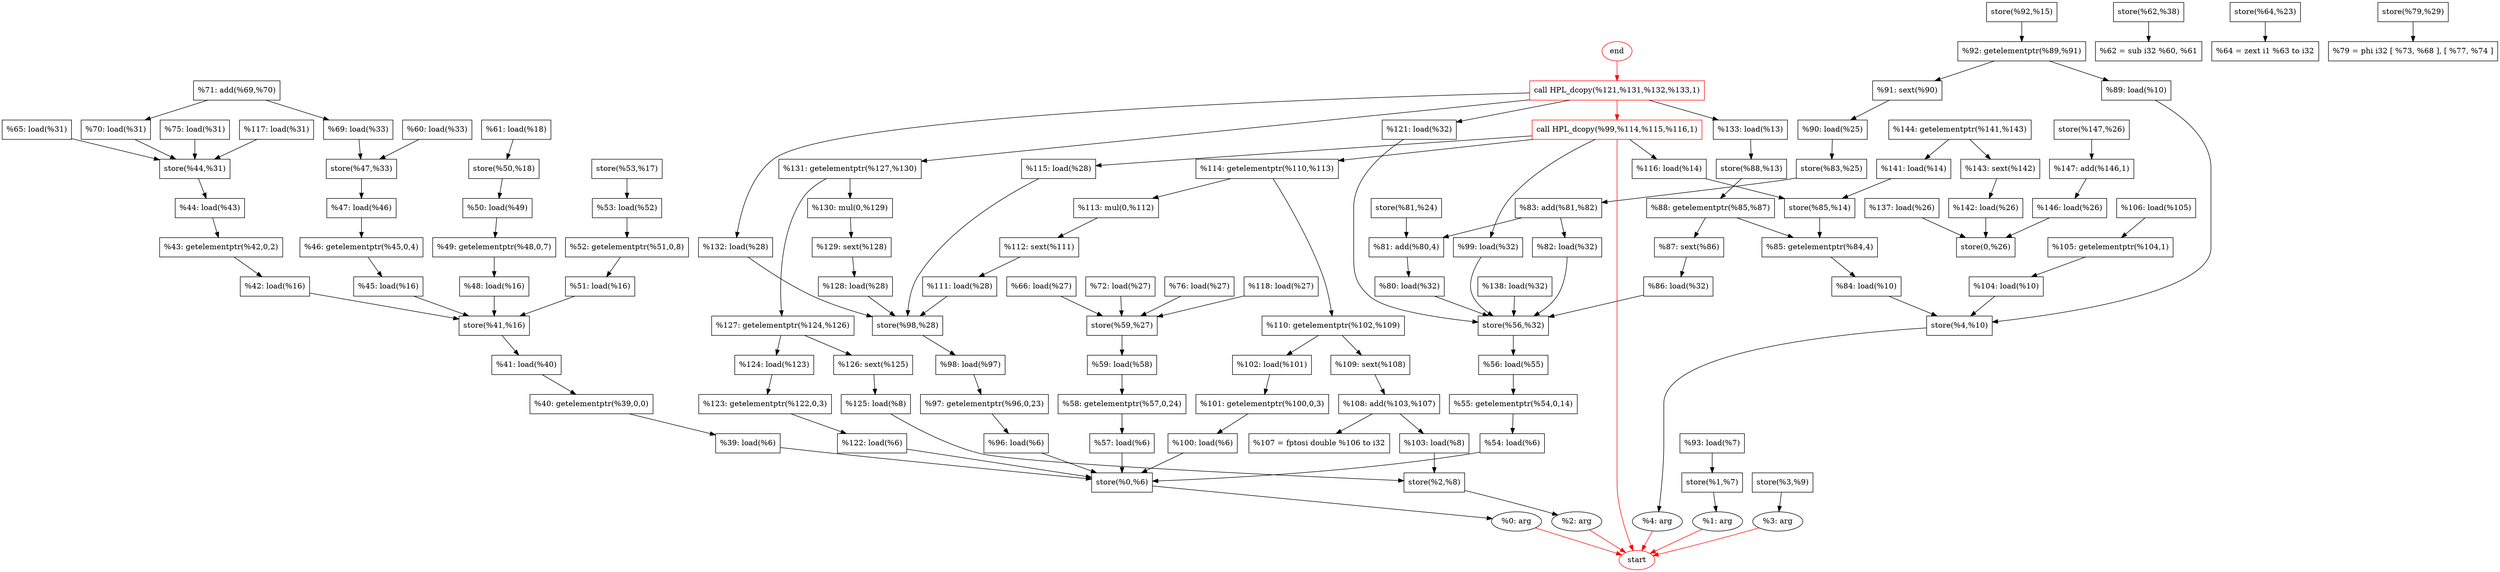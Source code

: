 digraph "HPL_pdmxswp" {
	start[shape=ellipse, label="start", color=red]
	end[shape=ellipse, label="end", color=red]
	node_0000[shape=ellipse, label="%0: arg"]
	node_0001[shape=ellipse, label="%1: arg"]
	node_0002[shape=ellipse, label="%2: arg"]
	node_0003[shape=ellipse, label="%3: arg"]
	node_0004[shape=ellipse, label="%4: arg"]
	node_0038[shape=record, label="store(%0,%6)"]
	node_0039[shape=record, label="store(%1,%7)"]
	node_0040[shape=record, label="store(%2,%8)"]
	node_0041[shape=record, label="store(%3,%9)"]
	node_0042[shape=record, label="store(%4,%10)"]
	node_0043[shape=record, label="%39: load(%6)"]
	node_0044[shape=record, label="%40: getelementptr(%39,0,0)"]
	node_0045[shape=record, label="%41: load(%40)"]
	node_0046[shape=record, label="store(%41,%16)"]
	node_0047[shape=record, label="%42: load(%16)"]
	node_0048[shape=record, label="%43: getelementptr(%42,0,2)"]
	node_0049[shape=record, label="%44: load(%43)"]
	node_0050[shape=record, label="store(%44,%31)"]
	node_0051[shape=record, label="%45: load(%16)"]
	node_0052[shape=record, label="%46: getelementptr(%45,0,4)"]
	node_0053[shape=record, label="%47: load(%46)"]
	node_0054[shape=record, label="store(%47,%33)"]
	node_0055[shape=record, label="%48: load(%16)"]
	node_0056[shape=record, label="%49: getelementptr(%48,0,7)"]
	node_0057[shape=record, label="%50: load(%49)"]
	node_0058[shape=record, label="store(%50,%18)"]
	node_0059[shape=record, label="%51: load(%16)"]
	node_0060[shape=record, label="%52: getelementptr(%51,0,8)"]
	node_0061[shape=record, label="%53: load(%52)"]
	node_0062[shape=record, label="store(%53,%17)"]
	node_0063[shape=record, label="%54: load(%6)"]
	node_0064[shape=record, label="%55: getelementptr(%54,0,14)"]
	node_0065[shape=record, label="%56: load(%55)"]
	node_0066[shape=record, label="store(%56,%32)"]
	node_0067[shape=record, label="%57: load(%6)"]
	node_0068[shape=record, label="%58: getelementptr(%57,0,24)"]
	node_0069[shape=record, label="%59: load(%58)"]
	node_0070[shape=record, label="store(%59,%27)"]
	node_0071[shape=record, label="%60: load(%33)"]
	node_0072[shape=record, label="%61: load(%18)"]
	node_0073[shape=record, label="%62 = sub i32 %60, %61"]
	node_0074[shape=record, label="store(%62,%38)"]
	node_0076[shape=record, label="%64 = zext i1 %63 to i32"]
	node_0077[shape=record, label="store(%64,%23)"]
	node_0078[shape=record, label="%65: load(%31)"]
	node_0079[shape=record, label="%66: load(%27)"]
	node_0081[shape=record, label="%69: load(%33)"]
	node_0082[shape=record, label="%70: load(%31)"]
	node_0083[shape=record, label="%71: add(%69,%70)"]
	node_0084[shape=record, label="%72: load(%27)"]
	node_0086[shape=record, label="%75: load(%31)"]
	node_0087[shape=record, label="%76: load(%27)"]
	node_0089[shape=record, label="%79 = phi i32 [ %73, %68 ], [ %77, %74 ]"]
	node_0090[shape=record, label="store(%79,%29)"]
	node_0091[shape=record, label="%80: load(%32)"]
	node_0092[shape=record, label="%81: add(%80,4)"]
	node_0093[shape=record, label="store(%81,%24)"]
	node_0094[shape=record, label="%82: load(%32)"]
	node_0095[shape=record, label="%83: add(%81,%82)"]
	node_0096[shape=record, label="store(%83,%25)"]
	node_0097[shape=record, label="%84: load(%10)"]
	node_0098[shape=record, label="%85: getelementptr(%84,4)"]
	node_0099[shape=record, label="store(%85,%14)"]
	node_0100[shape=record, label="%86: load(%32)"]
	node_0101[shape=record, label="%87: sext(%86)"]
	node_0102[shape=record, label="%88: getelementptr(%85,%87)"]
	node_0103[shape=record, label="store(%88,%13)"]
	node_0104[shape=record, label="%89: load(%10)"]
	node_0105[shape=record, label="%90: load(%25)"]
	node_0106[shape=record, label="%91: sext(%90)"]
	node_0107[shape=record, label="%92: getelementptr(%89,%91)"]
	node_0108[shape=record, label="store(%92,%15)"]
	node_0109[shape=record, label="%93: load(%7)"]
	node_0111[shape=record, label="%96: load(%6)"]
	node_0112[shape=record, label="%97: getelementptr(%96,0,23)"]
	node_0113[shape=record, label="%98: load(%97)"]
	node_0114[shape=record, label="store(%98,%28)"]
	node_0115[shape=record, label="%99: load(%32)"]
	node_0116[shape=record, label="%100: load(%6)"]
	node_0117[shape=record, label="%101: getelementptr(%100,0,3)"]
	node_0118[shape=record, label="%102: load(%101)"]
	node_0119[shape=record, label="%103: load(%8)"]
	node_0120[shape=record, label="%104: load(%10)"]
	node_0121[shape=record, label="%105: getelementptr(%104,1)"]
	node_0122[shape=record, label="%106: load(%105)"]
	node_0123[shape=record, label="%107 = fptosi double %106 to i32"]
	node_0124[shape=record, label="%108: add(%103,%107)"]
	node_0125[shape=record, label="%109: sext(%108)"]
	node_0126[shape=record, label="%110: getelementptr(%102,%109)"]
	node_0127[shape=record, label="%111: load(%28)"]
	node_0128[shape=record, label="%112: sext(%111)"]
	node_0129[shape=record, label="%113: mul(0,%112)"]
	node_0130[shape=record, label="%114: getelementptr(%110,%113)"]
	node_0131[shape=record, label="%115: load(%28)"]
	node_0132[shape=record, label="%116: load(%14)"]
	node_0133[shape=record, label="call HPL_dcopy(%99,%114,%115,%116,1)", color=red]
	node_0134[shape=record, label="%117: load(%31)"]
	node_0135[shape=record, label="%118: load(%27)"]
	node_0137[shape=record, label="%121: load(%32)"]
	node_0138[shape=record, label="%122: load(%6)"]
	node_0139[shape=record, label="%123: getelementptr(%122,0,3)"]
	node_0140[shape=record, label="%124: load(%123)"]
	node_0141[shape=record, label="%125: load(%8)"]
	node_0142[shape=record, label="%126: sext(%125)"]
	node_0143[shape=record, label="%127: getelementptr(%124,%126)"]
	node_0144[shape=record, label="%128: load(%28)"]
	node_0145[shape=record, label="%129: sext(%128)"]
	node_0146[shape=record, label="%130: mul(0,%129)"]
	node_0147[shape=record, label="%131: getelementptr(%127,%130)"]
	node_0148[shape=record, label="%132: load(%28)"]
	node_0149[shape=record, label="%133: load(%13)"]
	node_0150[shape=record, label="call HPL_dcopy(%121,%131,%132,%133,1)", color=red]
	node_0151[shape=record, label="store(0,%26)"]
	node_0152[shape=record, label="%137: load(%26)"]
	node_0153[shape=record, label="%138: load(%32)"]
	node_0155[shape=record, label="%141: load(%14)"]
	node_0156[shape=record, label="%142: load(%26)"]
	node_0157[shape=record, label="%143: sext(%142)"]
	node_0158[shape=record, label="%144: getelementptr(%141,%143)"]
	node_0160[shape=record, label="%146: load(%26)"]
	node_0161[shape=record, label="%147: add(%146,1)"]
	node_0162[shape=record, label="store(%147,%26)"]
	node_0038 -> node_0000 
	node_0039 -> node_0001 
	node_0040 -> node_0002 
	node_0041 -> node_0003 
	node_0042 -> node_0004 
	node_0043 -> node_0038 
	node_0044 -> node_0043 
	node_0045 -> node_0044 
	node_0046 -> node_0045 
	node_0047 -> node_0046 
	node_0048 -> node_0047 
	node_0049 -> node_0048 
	node_0050 -> node_0049 
	node_0051 -> node_0046 
	node_0052 -> node_0051 
	node_0053 -> node_0052 
	node_0054 -> node_0053 
	node_0055 -> node_0046 
	node_0056 -> node_0055 
	node_0057 -> node_0056 
	node_0058 -> node_0057 
	node_0059 -> node_0046 
	node_0060 -> node_0059 
	node_0061 -> node_0060 
	node_0062 -> node_0061 
	node_0063 -> node_0038 
	node_0064 -> node_0063 
	node_0065 -> node_0064 
	node_0066 -> node_0065 
	node_0067 -> node_0038 
	node_0068 -> node_0067 
	node_0069 -> node_0068 
	node_0070 -> node_0069 
	node_0071 -> node_0054 
	node_0072 -> node_0058 
	node_0074 -> node_0073 
	node_0077 -> node_0076 
	node_0078 -> node_0050 
	node_0079 -> node_0070 
	node_0081 -> node_0054 
	node_0082 -> node_0050 
	node_0083 -> node_0081 
	node_0083 -> node_0082 
	node_0084 -> node_0070 
	node_0086 -> node_0050 
	node_0087 -> node_0070 
	node_0090 -> node_0089 
	node_0091 -> node_0066 
	node_0092 -> node_0091 
	node_0093 -> node_0092 
	node_0094 -> node_0066 
	node_0095 -> node_0092 
	node_0095 -> node_0094 
	node_0096 -> node_0095 
	node_0097 -> node_0042 
	node_0098 -> node_0097 
	node_0099 -> node_0098 
	node_0100 -> node_0066 
	node_0101 -> node_0100 
	node_0102 -> node_0098 
	node_0102 -> node_0101 
	node_0103 -> node_0102 
	node_0104 -> node_0042 
	node_0105 -> node_0096 
	node_0106 -> node_0105 
	node_0107 -> node_0104 
	node_0107 -> node_0106 
	node_0108 -> node_0107 
	node_0109 -> node_0039 
	node_0111 -> node_0038 
	node_0112 -> node_0111 
	node_0113 -> node_0112 
	node_0114 -> node_0113 
	node_0115 -> node_0066 
	node_0116 -> node_0038 
	node_0117 -> node_0116 
	node_0118 -> node_0117 
	node_0119 -> node_0040 
	node_0120 -> node_0042 
	node_0121 -> node_0120 
	node_0122 -> node_0121 
	node_0124 -> node_0119 
	node_0124 -> node_0123 
	node_0125 -> node_0124 
	node_0126 -> node_0118 
	node_0126 -> node_0125 
	node_0127 -> node_0114 
	node_0128 -> node_0127 
	node_0129 -> node_0128 
	node_0130 -> node_0126 
	node_0130 -> node_0129 
	node_0131 -> node_0114 
	node_0132 -> node_0099 
	node_0133 -> node_0115 
	node_0133 -> node_0130 
	node_0133 -> node_0131 
	node_0133 -> node_0132 
	node_0134 -> node_0050 
	node_0135 -> node_0070 
	node_0137 -> node_0066 
	node_0138 -> node_0038 
	node_0139 -> node_0138 
	node_0140 -> node_0139 
	node_0141 -> node_0040 
	node_0142 -> node_0141 
	node_0143 -> node_0140 
	node_0143 -> node_0142 
	node_0144 -> node_0114 
	node_0145 -> node_0144 
	node_0146 -> node_0145 
	node_0147 -> node_0143 
	node_0147 -> node_0146 
	node_0148 -> node_0114 
	node_0149 -> node_0103 
	node_0150 -> node_0137 
	node_0150 -> node_0147 
	node_0150 -> node_0148 
	node_0150 -> node_0149 
	node_0152 -> node_0151 
	node_0153 -> node_0066 
	node_0155 -> node_0099 
	node_0156 -> node_0151 
	node_0157 -> node_0156 
	node_0158 -> node_0155 
	node_0158 -> node_0157 
	node_0160 -> node_0151 
	node_0161 -> node_0160 
	node_0162 -> node_0161 
	node_0000 -> start [color=red, weight=100]
	node_0001 -> start [color=red, weight=100]
	node_0002 -> start [color=red, weight=100]
	node_0003 -> start [color=red, weight=100]
	node_0004 -> start [color=red, weight=100]
	node_0133 -> start [color=red, weight=100]
	node_0150 -> node_0133 [color=red, weight=100]
	end -> node_0150 [color=red, weight=100]
}
